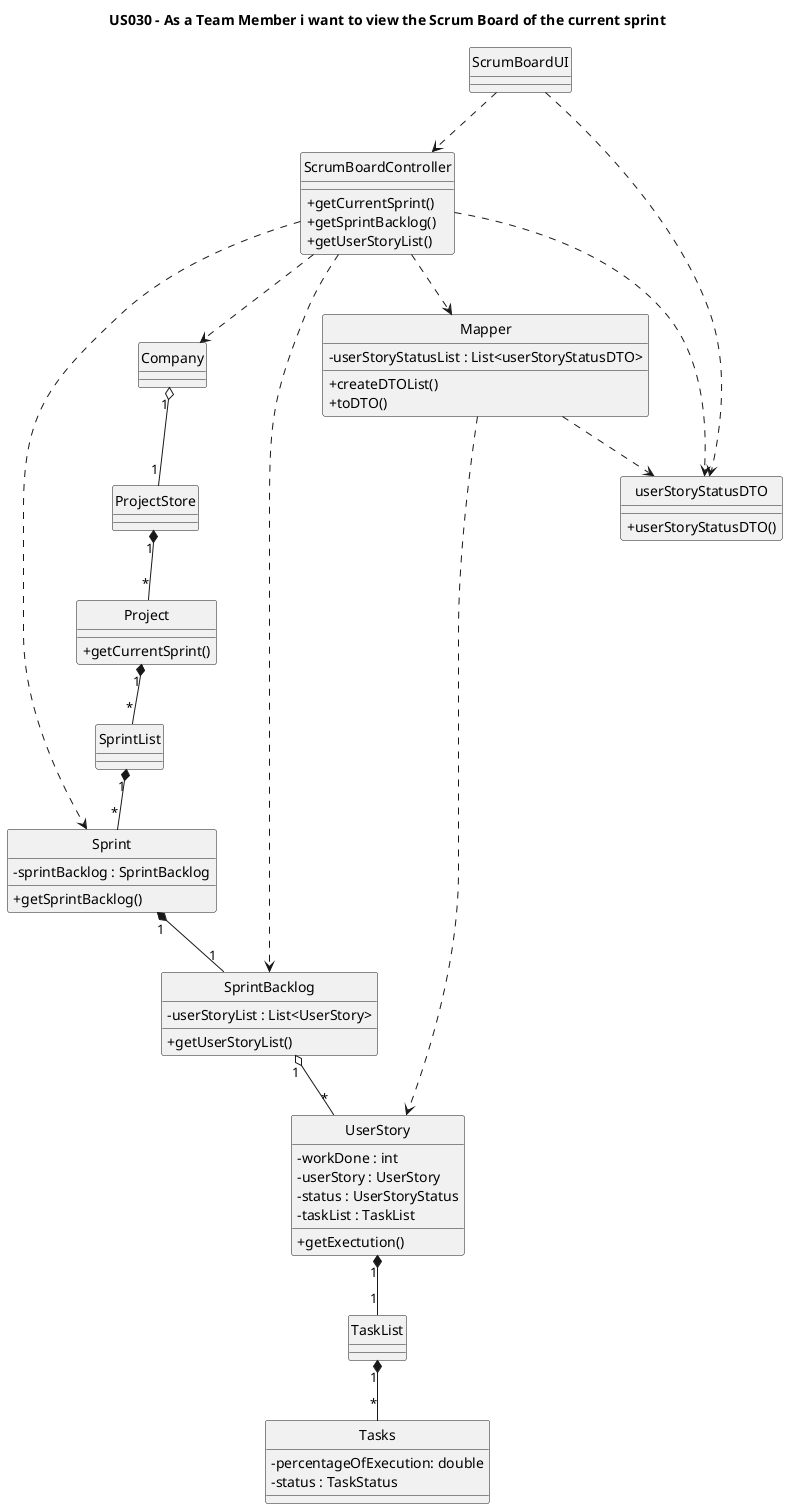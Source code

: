 @startuml
'https://plantuml.com/class-diagram

hide circle
skinparam classAttributeIconSize 0

title US030 - As a Team Member i want to view the Scrum Board of the current sprint

class ScrumBoardUI

class ScrumBoardController{
+getCurrentSprint()
+getSprintBacklog()
+getUserStoryList()
}

class Company{}

class ProjectStore{}

class Project{
+getCurrentSprint()
}

class SprintList{}

class Sprint{
-sprintBacklog : SprintBacklog
+getSprintBacklog()
}

class SprintBacklog{
-userStoryList : List<UserStory>
+getUserStoryList()
}

class Mapper{
-userStoryStatusList : List<userStoryStatusDTO>
+createDTOList()
+toDTO()
}

class userStoryStatusDTO{
+userStoryStatusDTO()
}

class UserStory {
-workDone : int
-userStory : UserStory
-status : UserStoryStatus
-taskList : TaskList
+getExectution()
}

class TaskList {
}

class Tasks{
-percentageOfExecution: double
-status : TaskStatus
}

ScrumBoardUI ..> ScrumBoardController
ScrumBoardUI ..> userStoryStatusDTO
ScrumBoardController ..> userStoryStatusDTO
ScrumBoardController ..> Company
ScrumBoardController ..> Mapper
Mapper ..> UserStory
Mapper ..> userStoryStatusDTO
Company "1" o-- "1" ProjectStore
ProjectStore "1" *-- "*" Project
Project "1" *-- "*" SprintList
SprintList "1" *-- "*" Sprint
Sprint "1" *-- "1" SprintBacklog
SprintBacklog "1" o-- "*" UserStory
UserStory "1" *-- "1" TaskList
TaskList "1" *-- "*" Tasks
ScrumBoardController ..> SprintBacklog
ScrumBoardController ..> Sprint

@enduml